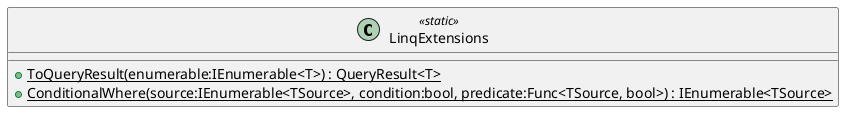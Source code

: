 @startuml
class LinqExtensions <<static>> {
    + {static} ToQueryResult(enumerable:IEnumerable<T>) : QueryResult<T>
    + {static} ConditionalWhere(source:IEnumerable<TSource>, condition:bool, predicate:Func<TSource, bool>) : IEnumerable<TSource>
}
@enduml
